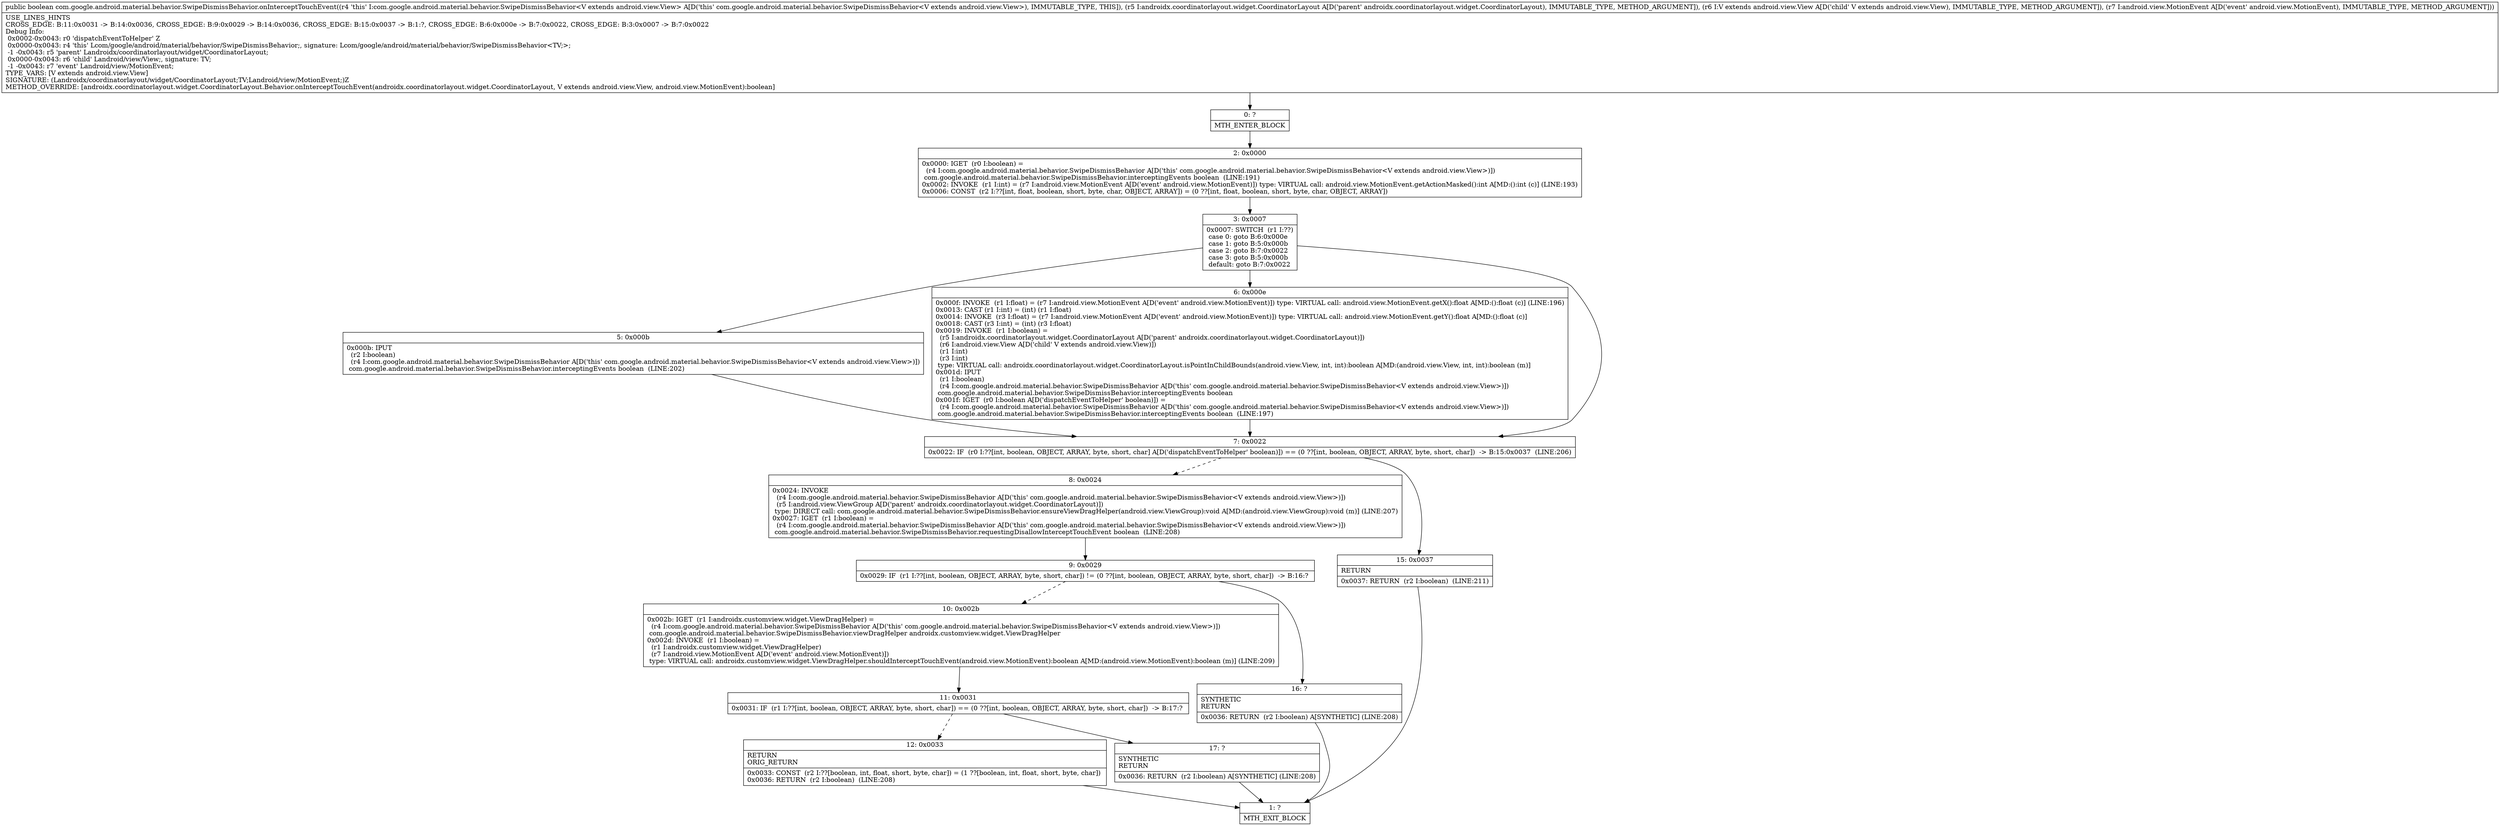 digraph "CFG forcom.google.android.material.behavior.SwipeDismissBehavior.onInterceptTouchEvent(Landroidx\/coordinatorlayout\/widget\/CoordinatorLayout;Landroid\/view\/View;Landroid\/view\/MotionEvent;)Z" {
Node_0 [shape=record,label="{0\:\ ?|MTH_ENTER_BLOCK\l}"];
Node_2 [shape=record,label="{2\:\ 0x0000|0x0000: IGET  (r0 I:boolean) = \l  (r4 I:com.google.android.material.behavior.SwipeDismissBehavior A[D('this' com.google.android.material.behavior.SwipeDismissBehavior\<V extends android.view.View\>)])\l com.google.android.material.behavior.SwipeDismissBehavior.interceptingEvents boolean  (LINE:191)\l0x0002: INVOKE  (r1 I:int) = (r7 I:android.view.MotionEvent A[D('event' android.view.MotionEvent)]) type: VIRTUAL call: android.view.MotionEvent.getActionMasked():int A[MD:():int (c)] (LINE:193)\l0x0006: CONST  (r2 I:??[int, float, boolean, short, byte, char, OBJECT, ARRAY]) = (0 ??[int, float, boolean, short, byte, char, OBJECT, ARRAY]) \l}"];
Node_3 [shape=record,label="{3\:\ 0x0007|0x0007: SWITCH  (r1 I:??)\l case 0: goto B:6:0x000e\l case 1: goto B:5:0x000b\l case 2: goto B:7:0x0022\l case 3: goto B:5:0x000b\l default: goto B:7:0x0022 \l}"];
Node_5 [shape=record,label="{5\:\ 0x000b|0x000b: IPUT  \l  (r2 I:boolean)\l  (r4 I:com.google.android.material.behavior.SwipeDismissBehavior A[D('this' com.google.android.material.behavior.SwipeDismissBehavior\<V extends android.view.View\>)])\l com.google.android.material.behavior.SwipeDismissBehavior.interceptingEvents boolean  (LINE:202)\l}"];
Node_6 [shape=record,label="{6\:\ 0x000e|0x000f: INVOKE  (r1 I:float) = (r7 I:android.view.MotionEvent A[D('event' android.view.MotionEvent)]) type: VIRTUAL call: android.view.MotionEvent.getX():float A[MD:():float (c)] (LINE:196)\l0x0013: CAST (r1 I:int) = (int) (r1 I:float) \l0x0014: INVOKE  (r3 I:float) = (r7 I:android.view.MotionEvent A[D('event' android.view.MotionEvent)]) type: VIRTUAL call: android.view.MotionEvent.getY():float A[MD:():float (c)]\l0x0018: CAST (r3 I:int) = (int) (r3 I:float) \l0x0019: INVOKE  (r1 I:boolean) = \l  (r5 I:androidx.coordinatorlayout.widget.CoordinatorLayout A[D('parent' androidx.coordinatorlayout.widget.CoordinatorLayout)])\l  (r6 I:android.view.View A[D('child' V extends android.view.View)])\l  (r1 I:int)\l  (r3 I:int)\l type: VIRTUAL call: androidx.coordinatorlayout.widget.CoordinatorLayout.isPointInChildBounds(android.view.View, int, int):boolean A[MD:(android.view.View, int, int):boolean (m)]\l0x001d: IPUT  \l  (r1 I:boolean)\l  (r4 I:com.google.android.material.behavior.SwipeDismissBehavior A[D('this' com.google.android.material.behavior.SwipeDismissBehavior\<V extends android.view.View\>)])\l com.google.android.material.behavior.SwipeDismissBehavior.interceptingEvents boolean \l0x001f: IGET  (r0 I:boolean A[D('dispatchEventToHelper' boolean)]) = \l  (r4 I:com.google.android.material.behavior.SwipeDismissBehavior A[D('this' com.google.android.material.behavior.SwipeDismissBehavior\<V extends android.view.View\>)])\l com.google.android.material.behavior.SwipeDismissBehavior.interceptingEvents boolean  (LINE:197)\l}"];
Node_7 [shape=record,label="{7\:\ 0x0022|0x0022: IF  (r0 I:??[int, boolean, OBJECT, ARRAY, byte, short, char] A[D('dispatchEventToHelper' boolean)]) == (0 ??[int, boolean, OBJECT, ARRAY, byte, short, char])  \-\> B:15:0x0037  (LINE:206)\l}"];
Node_8 [shape=record,label="{8\:\ 0x0024|0x0024: INVOKE  \l  (r4 I:com.google.android.material.behavior.SwipeDismissBehavior A[D('this' com.google.android.material.behavior.SwipeDismissBehavior\<V extends android.view.View\>)])\l  (r5 I:android.view.ViewGroup A[D('parent' androidx.coordinatorlayout.widget.CoordinatorLayout)])\l type: DIRECT call: com.google.android.material.behavior.SwipeDismissBehavior.ensureViewDragHelper(android.view.ViewGroup):void A[MD:(android.view.ViewGroup):void (m)] (LINE:207)\l0x0027: IGET  (r1 I:boolean) = \l  (r4 I:com.google.android.material.behavior.SwipeDismissBehavior A[D('this' com.google.android.material.behavior.SwipeDismissBehavior\<V extends android.view.View\>)])\l com.google.android.material.behavior.SwipeDismissBehavior.requestingDisallowInterceptTouchEvent boolean  (LINE:208)\l}"];
Node_9 [shape=record,label="{9\:\ 0x0029|0x0029: IF  (r1 I:??[int, boolean, OBJECT, ARRAY, byte, short, char]) != (0 ??[int, boolean, OBJECT, ARRAY, byte, short, char])  \-\> B:16:? \l}"];
Node_10 [shape=record,label="{10\:\ 0x002b|0x002b: IGET  (r1 I:androidx.customview.widget.ViewDragHelper) = \l  (r4 I:com.google.android.material.behavior.SwipeDismissBehavior A[D('this' com.google.android.material.behavior.SwipeDismissBehavior\<V extends android.view.View\>)])\l com.google.android.material.behavior.SwipeDismissBehavior.viewDragHelper androidx.customview.widget.ViewDragHelper \l0x002d: INVOKE  (r1 I:boolean) = \l  (r1 I:androidx.customview.widget.ViewDragHelper)\l  (r7 I:android.view.MotionEvent A[D('event' android.view.MotionEvent)])\l type: VIRTUAL call: androidx.customview.widget.ViewDragHelper.shouldInterceptTouchEvent(android.view.MotionEvent):boolean A[MD:(android.view.MotionEvent):boolean (m)] (LINE:209)\l}"];
Node_11 [shape=record,label="{11\:\ 0x0031|0x0031: IF  (r1 I:??[int, boolean, OBJECT, ARRAY, byte, short, char]) == (0 ??[int, boolean, OBJECT, ARRAY, byte, short, char])  \-\> B:17:? \l}"];
Node_12 [shape=record,label="{12\:\ 0x0033|RETURN\lORIG_RETURN\l|0x0033: CONST  (r2 I:??[boolean, int, float, short, byte, char]) = (1 ??[boolean, int, float, short, byte, char]) \l0x0036: RETURN  (r2 I:boolean)  (LINE:208)\l}"];
Node_1 [shape=record,label="{1\:\ ?|MTH_EXIT_BLOCK\l}"];
Node_17 [shape=record,label="{17\:\ ?|SYNTHETIC\lRETURN\l|0x0036: RETURN  (r2 I:boolean) A[SYNTHETIC] (LINE:208)\l}"];
Node_16 [shape=record,label="{16\:\ ?|SYNTHETIC\lRETURN\l|0x0036: RETURN  (r2 I:boolean) A[SYNTHETIC] (LINE:208)\l}"];
Node_15 [shape=record,label="{15\:\ 0x0037|RETURN\l|0x0037: RETURN  (r2 I:boolean)  (LINE:211)\l}"];
MethodNode[shape=record,label="{public boolean com.google.android.material.behavior.SwipeDismissBehavior.onInterceptTouchEvent((r4 'this' I:com.google.android.material.behavior.SwipeDismissBehavior\<V extends android.view.View\> A[D('this' com.google.android.material.behavior.SwipeDismissBehavior\<V extends android.view.View\>), IMMUTABLE_TYPE, THIS]), (r5 I:androidx.coordinatorlayout.widget.CoordinatorLayout A[D('parent' androidx.coordinatorlayout.widget.CoordinatorLayout), IMMUTABLE_TYPE, METHOD_ARGUMENT]), (r6 I:V extends android.view.View A[D('child' V extends android.view.View), IMMUTABLE_TYPE, METHOD_ARGUMENT]), (r7 I:android.view.MotionEvent A[D('event' android.view.MotionEvent), IMMUTABLE_TYPE, METHOD_ARGUMENT]))  | USE_LINES_HINTS\lCROSS_EDGE: B:11:0x0031 \-\> B:14:0x0036, CROSS_EDGE: B:9:0x0029 \-\> B:14:0x0036, CROSS_EDGE: B:15:0x0037 \-\> B:1:?, CROSS_EDGE: B:6:0x000e \-\> B:7:0x0022, CROSS_EDGE: B:3:0x0007 \-\> B:7:0x0022\lDebug Info:\l  0x0002\-0x0043: r0 'dispatchEventToHelper' Z\l  0x0000\-0x0043: r4 'this' Lcom\/google\/android\/material\/behavior\/SwipeDismissBehavior;, signature: Lcom\/google\/android\/material\/behavior\/SwipeDismissBehavior\<TV;\>;\l  \-1 \-0x0043: r5 'parent' Landroidx\/coordinatorlayout\/widget\/CoordinatorLayout;\l  0x0000\-0x0043: r6 'child' Landroid\/view\/View;, signature: TV;\l  \-1 \-0x0043: r7 'event' Landroid\/view\/MotionEvent;\lTYPE_VARS: [V extends android.view.View]\lSIGNATURE: (Landroidx\/coordinatorlayout\/widget\/CoordinatorLayout;TV;Landroid\/view\/MotionEvent;)Z\lMETHOD_OVERRIDE: [androidx.coordinatorlayout.widget.CoordinatorLayout.Behavior.onInterceptTouchEvent(androidx.coordinatorlayout.widget.CoordinatorLayout, V extends android.view.View, android.view.MotionEvent):boolean]\l}"];
MethodNode -> Node_0;Node_0 -> Node_2;
Node_2 -> Node_3;
Node_3 -> Node_5;
Node_3 -> Node_6;
Node_3 -> Node_7;
Node_5 -> Node_7;
Node_6 -> Node_7;
Node_7 -> Node_8[style=dashed];
Node_7 -> Node_15;
Node_8 -> Node_9;
Node_9 -> Node_10[style=dashed];
Node_9 -> Node_16;
Node_10 -> Node_11;
Node_11 -> Node_12[style=dashed];
Node_11 -> Node_17;
Node_12 -> Node_1;
Node_17 -> Node_1;
Node_16 -> Node_1;
Node_15 -> Node_1;
}


